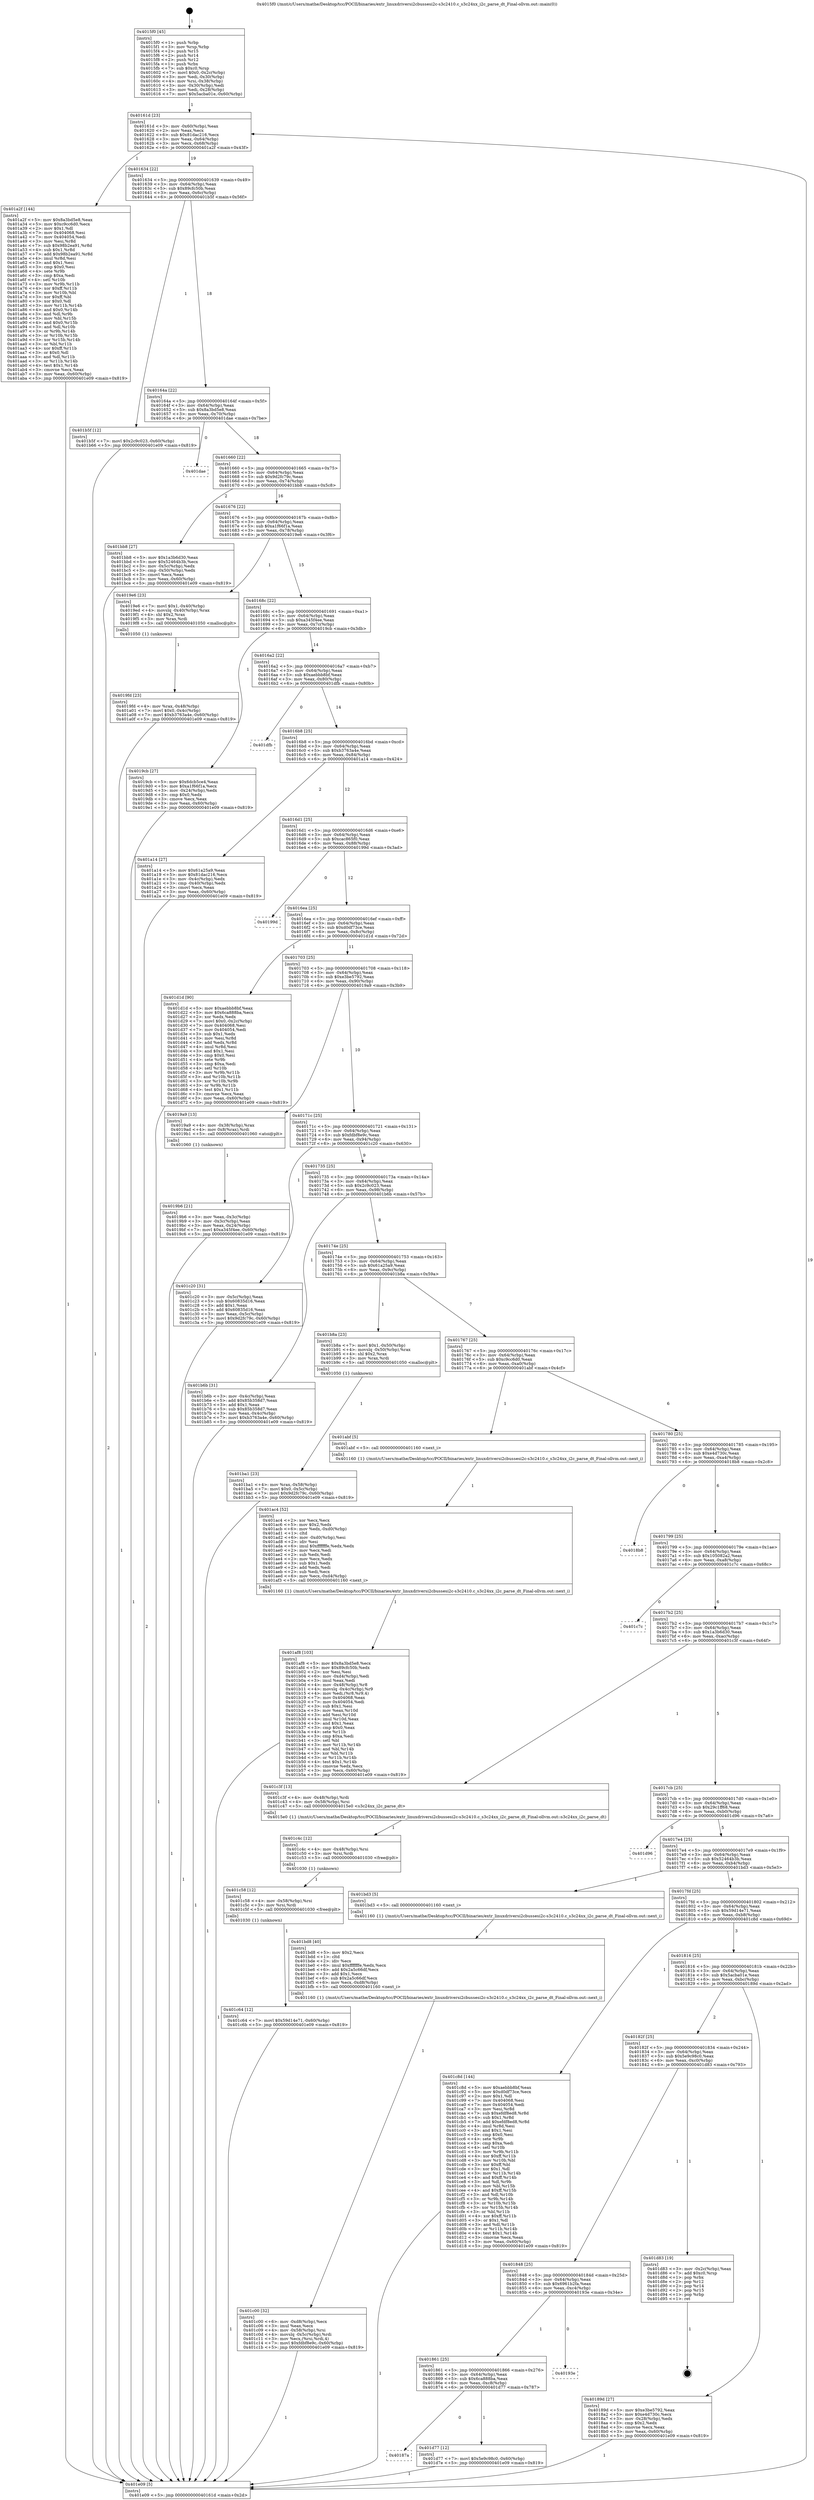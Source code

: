 digraph "0x4015f0" {
  label = "0x4015f0 (/mnt/c/Users/mathe/Desktop/tcc/POCII/binaries/extr_linuxdriversi2cbussesi2c-s3c2410.c_s3c24xx_i2c_parse_dt_Final-ollvm.out::main(0))"
  labelloc = "t"
  node[shape=record]

  Entry [label="",width=0.3,height=0.3,shape=circle,fillcolor=black,style=filled]
  "0x40161d" [label="{
     0x40161d [23]\l
     | [instrs]\l
     &nbsp;&nbsp;0x40161d \<+3\>: mov -0x60(%rbp),%eax\l
     &nbsp;&nbsp;0x401620 \<+2\>: mov %eax,%ecx\l
     &nbsp;&nbsp;0x401622 \<+6\>: sub $0x81dac216,%ecx\l
     &nbsp;&nbsp;0x401628 \<+3\>: mov %eax,-0x64(%rbp)\l
     &nbsp;&nbsp;0x40162b \<+3\>: mov %ecx,-0x68(%rbp)\l
     &nbsp;&nbsp;0x40162e \<+6\>: je 0000000000401a2f \<main+0x43f\>\l
  }"]
  "0x401a2f" [label="{
     0x401a2f [144]\l
     | [instrs]\l
     &nbsp;&nbsp;0x401a2f \<+5\>: mov $0x8a3bd5e8,%eax\l
     &nbsp;&nbsp;0x401a34 \<+5\>: mov $0xc9cc6d0,%ecx\l
     &nbsp;&nbsp;0x401a39 \<+2\>: mov $0x1,%dl\l
     &nbsp;&nbsp;0x401a3b \<+7\>: mov 0x404068,%esi\l
     &nbsp;&nbsp;0x401a42 \<+7\>: mov 0x404054,%edi\l
     &nbsp;&nbsp;0x401a49 \<+3\>: mov %esi,%r8d\l
     &nbsp;&nbsp;0x401a4c \<+7\>: sub $0x98b2ea91,%r8d\l
     &nbsp;&nbsp;0x401a53 \<+4\>: sub $0x1,%r8d\l
     &nbsp;&nbsp;0x401a57 \<+7\>: add $0x98b2ea91,%r8d\l
     &nbsp;&nbsp;0x401a5e \<+4\>: imul %r8d,%esi\l
     &nbsp;&nbsp;0x401a62 \<+3\>: and $0x1,%esi\l
     &nbsp;&nbsp;0x401a65 \<+3\>: cmp $0x0,%esi\l
     &nbsp;&nbsp;0x401a68 \<+4\>: sete %r9b\l
     &nbsp;&nbsp;0x401a6c \<+3\>: cmp $0xa,%edi\l
     &nbsp;&nbsp;0x401a6f \<+4\>: setl %r10b\l
     &nbsp;&nbsp;0x401a73 \<+3\>: mov %r9b,%r11b\l
     &nbsp;&nbsp;0x401a76 \<+4\>: xor $0xff,%r11b\l
     &nbsp;&nbsp;0x401a7a \<+3\>: mov %r10b,%bl\l
     &nbsp;&nbsp;0x401a7d \<+3\>: xor $0xff,%bl\l
     &nbsp;&nbsp;0x401a80 \<+3\>: xor $0x0,%dl\l
     &nbsp;&nbsp;0x401a83 \<+3\>: mov %r11b,%r14b\l
     &nbsp;&nbsp;0x401a86 \<+4\>: and $0x0,%r14b\l
     &nbsp;&nbsp;0x401a8a \<+3\>: and %dl,%r9b\l
     &nbsp;&nbsp;0x401a8d \<+3\>: mov %bl,%r15b\l
     &nbsp;&nbsp;0x401a90 \<+4\>: and $0x0,%r15b\l
     &nbsp;&nbsp;0x401a94 \<+3\>: and %dl,%r10b\l
     &nbsp;&nbsp;0x401a97 \<+3\>: or %r9b,%r14b\l
     &nbsp;&nbsp;0x401a9a \<+3\>: or %r10b,%r15b\l
     &nbsp;&nbsp;0x401a9d \<+3\>: xor %r15b,%r14b\l
     &nbsp;&nbsp;0x401aa0 \<+3\>: or %bl,%r11b\l
     &nbsp;&nbsp;0x401aa3 \<+4\>: xor $0xff,%r11b\l
     &nbsp;&nbsp;0x401aa7 \<+3\>: or $0x0,%dl\l
     &nbsp;&nbsp;0x401aaa \<+3\>: and %dl,%r11b\l
     &nbsp;&nbsp;0x401aad \<+3\>: or %r11b,%r14b\l
     &nbsp;&nbsp;0x401ab0 \<+4\>: test $0x1,%r14b\l
     &nbsp;&nbsp;0x401ab4 \<+3\>: cmovne %ecx,%eax\l
     &nbsp;&nbsp;0x401ab7 \<+3\>: mov %eax,-0x60(%rbp)\l
     &nbsp;&nbsp;0x401aba \<+5\>: jmp 0000000000401e09 \<main+0x819\>\l
  }"]
  "0x401634" [label="{
     0x401634 [22]\l
     | [instrs]\l
     &nbsp;&nbsp;0x401634 \<+5\>: jmp 0000000000401639 \<main+0x49\>\l
     &nbsp;&nbsp;0x401639 \<+3\>: mov -0x64(%rbp),%eax\l
     &nbsp;&nbsp;0x40163c \<+5\>: sub $0x89cfc50b,%eax\l
     &nbsp;&nbsp;0x401641 \<+3\>: mov %eax,-0x6c(%rbp)\l
     &nbsp;&nbsp;0x401644 \<+6\>: je 0000000000401b5f \<main+0x56f\>\l
  }"]
  Exit [label="",width=0.3,height=0.3,shape=circle,fillcolor=black,style=filled,peripheries=2]
  "0x401b5f" [label="{
     0x401b5f [12]\l
     | [instrs]\l
     &nbsp;&nbsp;0x401b5f \<+7\>: movl $0x2c9c023,-0x60(%rbp)\l
     &nbsp;&nbsp;0x401b66 \<+5\>: jmp 0000000000401e09 \<main+0x819\>\l
  }"]
  "0x40164a" [label="{
     0x40164a [22]\l
     | [instrs]\l
     &nbsp;&nbsp;0x40164a \<+5\>: jmp 000000000040164f \<main+0x5f\>\l
     &nbsp;&nbsp;0x40164f \<+3\>: mov -0x64(%rbp),%eax\l
     &nbsp;&nbsp;0x401652 \<+5\>: sub $0x8a3bd5e8,%eax\l
     &nbsp;&nbsp;0x401657 \<+3\>: mov %eax,-0x70(%rbp)\l
     &nbsp;&nbsp;0x40165a \<+6\>: je 0000000000401dae \<main+0x7be\>\l
  }"]
  "0x40187a" [label="{
     0x40187a\l
  }", style=dashed]
  "0x401dae" [label="{
     0x401dae\l
  }", style=dashed]
  "0x401660" [label="{
     0x401660 [22]\l
     | [instrs]\l
     &nbsp;&nbsp;0x401660 \<+5\>: jmp 0000000000401665 \<main+0x75\>\l
     &nbsp;&nbsp;0x401665 \<+3\>: mov -0x64(%rbp),%eax\l
     &nbsp;&nbsp;0x401668 \<+5\>: sub $0x9d2fc79c,%eax\l
     &nbsp;&nbsp;0x40166d \<+3\>: mov %eax,-0x74(%rbp)\l
     &nbsp;&nbsp;0x401670 \<+6\>: je 0000000000401bb8 \<main+0x5c8\>\l
  }"]
  "0x401d77" [label="{
     0x401d77 [12]\l
     | [instrs]\l
     &nbsp;&nbsp;0x401d77 \<+7\>: movl $0x5e9c98c0,-0x60(%rbp)\l
     &nbsp;&nbsp;0x401d7e \<+5\>: jmp 0000000000401e09 \<main+0x819\>\l
  }"]
  "0x401bb8" [label="{
     0x401bb8 [27]\l
     | [instrs]\l
     &nbsp;&nbsp;0x401bb8 \<+5\>: mov $0x1a3b6d30,%eax\l
     &nbsp;&nbsp;0x401bbd \<+5\>: mov $0x52464b3b,%ecx\l
     &nbsp;&nbsp;0x401bc2 \<+3\>: mov -0x5c(%rbp),%edx\l
     &nbsp;&nbsp;0x401bc5 \<+3\>: cmp -0x50(%rbp),%edx\l
     &nbsp;&nbsp;0x401bc8 \<+3\>: cmovl %ecx,%eax\l
     &nbsp;&nbsp;0x401bcb \<+3\>: mov %eax,-0x60(%rbp)\l
     &nbsp;&nbsp;0x401bce \<+5\>: jmp 0000000000401e09 \<main+0x819\>\l
  }"]
  "0x401676" [label="{
     0x401676 [22]\l
     | [instrs]\l
     &nbsp;&nbsp;0x401676 \<+5\>: jmp 000000000040167b \<main+0x8b\>\l
     &nbsp;&nbsp;0x40167b \<+3\>: mov -0x64(%rbp),%eax\l
     &nbsp;&nbsp;0x40167e \<+5\>: sub $0xa1f66f1a,%eax\l
     &nbsp;&nbsp;0x401683 \<+3\>: mov %eax,-0x78(%rbp)\l
     &nbsp;&nbsp;0x401686 \<+6\>: je 00000000004019e6 \<main+0x3f6\>\l
  }"]
  "0x401861" [label="{
     0x401861 [25]\l
     | [instrs]\l
     &nbsp;&nbsp;0x401861 \<+5\>: jmp 0000000000401866 \<main+0x276\>\l
     &nbsp;&nbsp;0x401866 \<+3\>: mov -0x64(%rbp),%eax\l
     &nbsp;&nbsp;0x401869 \<+5\>: sub $0x6ca888ba,%eax\l
     &nbsp;&nbsp;0x40186e \<+6\>: mov %eax,-0xc8(%rbp)\l
     &nbsp;&nbsp;0x401874 \<+6\>: je 0000000000401d77 \<main+0x787\>\l
  }"]
  "0x4019e6" [label="{
     0x4019e6 [23]\l
     | [instrs]\l
     &nbsp;&nbsp;0x4019e6 \<+7\>: movl $0x1,-0x40(%rbp)\l
     &nbsp;&nbsp;0x4019ed \<+4\>: movslq -0x40(%rbp),%rax\l
     &nbsp;&nbsp;0x4019f1 \<+4\>: shl $0x2,%rax\l
     &nbsp;&nbsp;0x4019f5 \<+3\>: mov %rax,%rdi\l
     &nbsp;&nbsp;0x4019f8 \<+5\>: call 0000000000401050 \<malloc@plt\>\l
     | [calls]\l
     &nbsp;&nbsp;0x401050 \{1\} (unknown)\l
  }"]
  "0x40168c" [label="{
     0x40168c [22]\l
     | [instrs]\l
     &nbsp;&nbsp;0x40168c \<+5\>: jmp 0000000000401691 \<main+0xa1\>\l
     &nbsp;&nbsp;0x401691 \<+3\>: mov -0x64(%rbp),%eax\l
     &nbsp;&nbsp;0x401694 \<+5\>: sub $0xa345f4ee,%eax\l
     &nbsp;&nbsp;0x401699 \<+3\>: mov %eax,-0x7c(%rbp)\l
     &nbsp;&nbsp;0x40169c \<+6\>: je 00000000004019cb \<main+0x3db\>\l
  }"]
  "0x40193e" [label="{
     0x40193e\l
  }", style=dashed]
  "0x4019cb" [label="{
     0x4019cb [27]\l
     | [instrs]\l
     &nbsp;&nbsp;0x4019cb \<+5\>: mov $0x6dcb5ce4,%eax\l
     &nbsp;&nbsp;0x4019d0 \<+5\>: mov $0xa1f66f1a,%ecx\l
     &nbsp;&nbsp;0x4019d5 \<+3\>: mov -0x24(%rbp),%edx\l
     &nbsp;&nbsp;0x4019d8 \<+3\>: cmp $0x0,%edx\l
     &nbsp;&nbsp;0x4019db \<+3\>: cmove %ecx,%eax\l
     &nbsp;&nbsp;0x4019de \<+3\>: mov %eax,-0x60(%rbp)\l
     &nbsp;&nbsp;0x4019e1 \<+5\>: jmp 0000000000401e09 \<main+0x819\>\l
  }"]
  "0x4016a2" [label="{
     0x4016a2 [22]\l
     | [instrs]\l
     &nbsp;&nbsp;0x4016a2 \<+5\>: jmp 00000000004016a7 \<main+0xb7\>\l
     &nbsp;&nbsp;0x4016a7 \<+3\>: mov -0x64(%rbp),%eax\l
     &nbsp;&nbsp;0x4016aa \<+5\>: sub $0xaebbb8bf,%eax\l
     &nbsp;&nbsp;0x4016af \<+3\>: mov %eax,-0x80(%rbp)\l
     &nbsp;&nbsp;0x4016b2 \<+6\>: je 0000000000401dfb \<main+0x80b\>\l
  }"]
  "0x401848" [label="{
     0x401848 [25]\l
     | [instrs]\l
     &nbsp;&nbsp;0x401848 \<+5\>: jmp 000000000040184d \<main+0x25d\>\l
     &nbsp;&nbsp;0x40184d \<+3\>: mov -0x64(%rbp),%eax\l
     &nbsp;&nbsp;0x401850 \<+5\>: sub $0x6961b2fa,%eax\l
     &nbsp;&nbsp;0x401855 \<+6\>: mov %eax,-0xc4(%rbp)\l
     &nbsp;&nbsp;0x40185b \<+6\>: je 000000000040193e \<main+0x34e\>\l
  }"]
  "0x401dfb" [label="{
     0x401dfb\l
  }", style=dashed]
  "0x4016b8" [label="{
     0x4016b8 [25]\l
     | [instrs]\l
     &nbsp;&nbsp;0x4016b8 \<+5\>: jmp 00000000004016bd \<main+0xcd\>\l
     &nbsp;&nbsp;0x4016bd \<+3\>: mov -0x64(%rbp),%eax\l
     &nbsp;&nbsp;0x4016c0 \<+5\>: sub $0xb3763a4e,%eax\l
     &nbsp;&nbsp;0x4016c5 \<+6\>: mov %eax,-0x84(%rbp)\l
     &nbsp;&nbsp;0x4016cb \<+6\>: je 0000000000401a14 \<main+0x424\>\l
  }"]
  "0x401d83" [label="{
     0x401d83 [19]\l
     | [instrs]\l
     &nbsp;&nbsp;0x401d83 \<+3\>: mov -0x2c(%rbp),%eax\l
     &nbsp;&nbsp;0x401d86 \<+7\>: add $0xc0,%rsp\l
     &nbsp;&nbsp;0x401d8d \<+1\>: pop %rbx\l
     &nbsp;&nbsp;0x401d8e \<+2\>: pop %r12\l
     &nbsp;&nbsp;0x401d90 \<+2\>: pop %r14\l
     &nbsp;&nbsp;0x401d92 \<+2\>: pop %r15\l
     &nbsp;&nbsp;0x401d94 \<+1\>: pop %rbp\l
     &nbsp;&nbsp;0x401d95 \<+1\>: ret\l
  }"]
  "0x401a14" [label="{
     0x401a14 [27]\l
     | [instrs]\l
     &nbsp;&nbsp;0x401a14 \<+5\>: mov $0x61a25a9,%eax\l
     &nbsp;&nbsp;0x401a19 \<+5\>: mov $0x81dac216,%ecx\l
     &nbsp;&nbsp;0x401a1e \<+3\>: mov -0x4c(%rbp),%edx\l
     &nbsp;&nbsp;0x401a21 \<+3\>: cmp -0x40(%rbp),%edx\l
     &nbsp;&nbsp;0x401a24 \<+3\>: cmovl %ecx,%eax\l
     &nbsp;&nbsp;0x401a27 \<+3\>: mov %eax,-0x60(%rbp)\l
     &nbsp;&nbsp;0x401a2a \<+5\>: jmp 0000000000401e09 \<main+0x819\>\l
  }"]
  "0x4016d1" [label="{
     0x4016d1 [25]\l
     | [instrs]\l
     &nbsp;&nbsp;0x4016d1 \<+5\>: jmp 00000000004016d6 \<main+0xe6\>\l
     &nbsp;&nbsp;0x4016d6 \<+3\>: mov -0x64(%rbp),%eax\l
     &nbsp;&nbsp;0x4016d9 \<+5\>: sub $0xcac865f0,%eax\l
     &nbsp;&nbsp;0x4016de \<+6\>: mov %eax,-0x88(%rbp)\l
     &nbsp;&nbsp;0x4016e4 \<+6\>: je 000000000040199d \<main+0x3ad\>\l
  }"]
  "0x401c64" [label="{
     0x401c64 [12]\l
     | [instrs]\l
     &nbsp;&nbsp;0x401c64 \<+7\>: movl $0x59d14e71,-0x60(%rbp)\l
     &nbsp;&nbsp;0x401c6b \<+5\>: jmp 0000000000401e09 \<main+0x819\>\l
  }"]
  "0x40199d" [label="{
     0x40199d\l
  }", style=dashed]
  "0x4016ea" [label="{
     0x4016ea [25]\l
     | [instrs]\l
     &nbsp;&nbsp;0x4016ea \<+5\>: jmp 00000000004016ef \<main+0xff\>\l
     &nbsp;&nbsp;0x4016ef \<+3\>: mov -0x64(%rbp),%eax\l
     &nbsp;&nbsp;0x4016f2 \<+5\>: sub $0xd0df73ce,%eax\l
     &nbsp;&nbsp;0x4016f7 \<+6\>: mov %eax,-0x8c(%rbp)\l
     &nbsp;&nbsp;0x4016fd \<+6\>: je 0000000000401d1d \<main+0x72d\>\l
  }"]
  "0x401c58" [label="{
     0x401c58 [12]\l
     | [instrs]\l
     &nbsp;&nbsp;0x401c58 \<+4\>: mov -0x58(%rbp),%rsi\l
     &nbsp;&nbsp;0x401c5c \<+3\>: mov %rsi,%rdi\l
     &nbsp;&nbsp;0x401c5f \<+5\>: call 0000000000401030 \<free@plt\>\l
     | [calls]\l
     &nbsp;&nbsp;0x401030 \{1\} (unknown)\l
  }"]
  "0x401d1d" [label="{
     0x401d1d [90]\l
     | [instrs]\l
     &nbsp;&nbsp;0x401d1d \<+5\>: mov $0xaebbb8bf,%eax\l
     &nbsp;&nbsp;0x401d22 \<+5\>: mov $0x6ca888ba,%ecx\l
     &nbsp;&nbsp;0x401d27 \<+2\>: xor %edx,%edx\l
     &nbsp;&nbsp;0x401d29 \<+7\>: movl $0x0,-0x2c(%rbp)\l
     &nbsp;&nbsp;0x401d30 \<+7\>: mov 0x404068,%esi\l
     &nbsp;&nbsp;0x401d37 \<+7\>: mov 0x404054,%edi\l
     &nbsp;&nbsp;0x401d3e \<+3\>: sub $0x1,%edx\l
     &nbsp;&nbsp;0x401d41 \<+3\>: mov %esi,%r8d\l
     &nbsp;&nbsp;0x401d44 \<+3\>: add %edx,%r8d\l
     &nbsp;&nbsp;0x401d47 \<+4\>: imul %r8d,%esi\l
     &nbsp;&nbsp;0x401d4b \<+3\>: and $0x1,%esi\l
     &nbsp;&nbsp;0x401d4e \<+3\>: cmp $0x0,%esi\l
     &nbsp;&nbsp;0x401d51 \<+4\>: sete %r9b\l
     &nbsp;&nbsp;0x401d55 \<+3\>: cmp $0xa,%edi\l
     &nbsp;&nbsp;0x401d58 \<+4\>: setl %r10b\l
     &nbsp;&nbsp;0x401d5c \<+3\>: mov %r9b,%r11b\l
     &nbsp;&nbsp;0x401d5f \<+3\>: and %r10b,%r11b\l
     &nbsp;&nbsp;0x401d62 \<+3\>: xor %r10b,%r9b\l
     &nbsp;&nbsp;0x401d65 \<+3\>: or %r9b,%r11b\l
     &nbsp;&nbsp;0x401d68 \<+4\>: test $0x1,%r11b\l
     &nbsp;&nbsp;0x401d6c \<+3\>: cmovne %ecx,%eax\l
     &nbsp;&nbsp;0x401d6f \<+3\>: mov %eax,-0x60(%rbp)\l
     &nbsp;&nbsp;0x401d72 \<+5\>: jmp 0000000000401e09 \<main+0x819\>\l
  }"]
  "0x401703" [label="{
     0x401703 [25]\l
     | [instrs]\l
     &nbsp;&nbsp;0x401703 \<+5\>: jmp 0000000000401708 \<main+0x118\>\l
     &nbsp;&nbsp;0x401708 \<+3\>: mov -0x64(%rbp),%eax\l
     &nbsp;&nbsp;0x40170b \<+5\>: sub $0xe3be5792,%eax\l
     &nbsp;&nbsp;0x401710 \<+6\>: mov %eax,-0x90(%rbp)\l
     &nbsp;&nbsp;0x401716 \<+6\>: je 00000000004019a9 \<main+0x3b9\>\l
  }"]
  "0x401c4c" [label="{
     0x401c4c [12]\l
     | [instrs]\l
     &nbsp;&nbsp;0x401c4c \<+4\>: mov -0x48(%rbp),%rsi\l
     &nbsp;&nbsp;0x401c50 \<+3\>: mov %rsi,%rdi\l
     &nbsp;&nbsp;0x401c53 \<+5\>: call 0000000000401030 \<free@plt\>\l
     | [calls]\l
     &nbsp;&nbsp;0x401030 \{1\} (unknown)\l
  }"]
  "0x4019a9" [label="{
     0x4019a9 [13]\l
     | [instrs]\l
     &nbsp;&nbsp;0x4019a9 \<+4\>: mov -0x38(%rbp),%rax\l
     &nbsp;&nbsp;0x4019ad \<+4\>: mov 0x8(%rax),%rdi\l
     &nbsp;&nbsp;0x4019b1 \<+5\>: call 0000000000401060 \<atoi@plt\>\l
     | [calls]\l
     &nbsp;&nbsp;0x401060 \{1\} (unknown)\l
  }"]
  "0x40171c" [label="{
     0x40171c [25]\l
     | [instrs]\l
     &nbsp;&nbsp;0x40171c \<+5\>: jmp 0000000000401721 \<main+0x131\>\l
     &nbsp;&nbsp;0x401721 \<+3\>: mov -0x64(%rbp),%eax\l
     &nbsp;&nbsp;0x401724 \<+5\>: sub $0xfdbf8e9c,%eax\l
     &nbsp;&nbsp;0x401729 \<+6\>: mov %eax,-0x94(%rbp)\l
     &nbsp;&nbsp;0x40172f \<+6\>: je 0000000000401c20 \<main+0x630\>\l
  }"]
  "0x401c00" [label="{
     0x401c00 [32]\l
     | [instrs]\l
     &nbsp;&nbsp;0x401c00 \<+6\>: mov -0xd8(%rbp),%ecx\l
     &nbsp;&nbsp;0x401c06 \<+3\>: imul %eax,%ecx\l
     &nbsp;&nbsp;0x401c09 \<+4\>: mov -0x58(%rbp),%rsi\l
     &nbsp;&nbsp;0x401c0d \<+4\>: movslq -0x5c(%rbp),%rdi\l
     &nbsp;&nbsp;0x401c11 \<+3\>: mov %ecx,(%rsi,%rdi,4)\l
     &nbsp;&nbsp;0x401c14 \<+7\>: movl $0xfdbf8e9c,-0x60(%rbp)\l
     &nbsp;&nbsp;0x401c1b \<+5\>: jmp 0000000000401e09 \<main+0x819\>\l
  }"]
  "0x401c20" [label="{
     0x401c20 [31]\l
     | [instrs]\l
     &nbsp;&nbsp;0x401c20 \<+3\>: mov -0x5c(%rbp),%eax\l
     &nbsp;&nbsp;0x401c23 \<+5\>: sub $0x60835d16,%eax\l
     &nbsp;&nbsp;0x401c28 \<+3\>: add $0x1,%eax\l
     &nbsp;&nbsp;0x401c2b \<+5\>: add $0x60835d16,%eax\l
     &nbsp;&nbsp;0x401c30 \<+3\>: mov %eax,-0x5c(%rbp)\l
     &nbsp;&nbsp;0x401c33 \<+7\>: movl $0x9d2fc79c,-0x60(%rbp)\l
     &nbsp;&nbsp;0x401c3a \<+5\>: jmp 0000000000401e09 \<main+0x819\>\l
  }"]
  "0x401735" [label="{
     0x401735 [25]\l
     | [instrs]\l
     &nbsp;&nbsp;0x401735 \<+5\>: jmp 000000000040173a \<main+0x14a\>\l
     &nbsp;&nbsp;0x40173a \<+3\>: mov -0x64(%rbp),%eax\l
     &nbsp;&nbsp;0x40173d \<+5\>: sub $0x2c9c023,%eax\l
     &nbsp;&nbsp;0x401742 \<+6\>: mov %eax,-0x98(%rbp)\l
     &nbsp;&nbsp;0x401748 \<+6\>: je 0000000000401b6b \<main+0x57b\>\l
  }"]
  "0x401bd8" [label="{
     0x401bd8 [40]\l
     | [instrs]\l
     &nbsp;&nbsp;0x401bd8 \<+5\>: mov $0x2,%ecx\l
     &nbsp;&nbsp;0x401bdd \<+1\>: cltd\l
     &nbsp;&nbsp;0x401bde \<+2\>: idiv %ecx\l
     &nbsp;&nbsp;0x401be0 \<+6\>: imul $0xfffffffe,%edx,%ecx\l
     &nbsp;&nbsp;0x401be6 \<+6\>: add $0x2a5c66df,%ecx\l
     &nbsp;&nbsp;0x401bec \<+3\>: add $0x1,%ecx\l
     &nbsp;&nbsp;0x401bef \<+6\>: sub $0x2a5c66df,%ecx\l
     &nbsp;&nbsp;0x401bf5 \<+6\>: mov %ecx,-0xd8(%rbp)\l
     &nbsp;&nbsp;0x401bfb \<+5\>: call 0000000000401160 \<next_i\>\l
     | [calls]\l
     &nbsp;&nbsp;0x401160 \{1\} (/mnt/c/Users/mathe/Desktop/tcc/POCII/binaries/extr_linuxdriversi2cbussesi2c-s3c2410.c_s3c24xx_i2c_parse_dt_Final-ollvm.out::next_i)\l
  }"]
  "0x401b6b" [label="{
     0x401b6b [31]\l
     | [instrs]\l
     &nbsp;&nbsp;0x401b6b \<+3\>: mov -0x4c(%rbp),%eax\l
     &nbsp;&nbsp;0x401b6e \<+5\>: add $0x85b358d7,%eax\l
     &nbsp;&nbsp;0x401b73 \<+3\>: add $0x1,%eax\l
     &nbsp;&nbsp;0x401b76 \<+5\>: sub $0x85b358d7,%eax\l
     &nbsp;&nbsp;0x401b7b \<+3\>: mov %eax,-0x4c(%rbp)\l
     &nbsp;&nbsp;0x401b7e \<+7\>: movl $0xb3763a4e,-0x60(%rbp)\l
     &nbsp;&nbsp;0x401b85 \<+5\>: jmp 0000000000401e09 \<main+0x819\>\l
  }"]
  "0x40174e" [label="{
     0x40174e [25]\l
     | [instrs]\l
     &nbsp;&nbsp;0x40174e \<+5\>: jmp 0000000000401753 \<main+0x163\>\l
     &nbsp;&nbsp;0x401753 \<+3\>: mov -0x64(%rbp),%eax\l
     &nbsp;&nbsp;0x401756 \<+5\>: sub $0x61a25a9,%eax\l
     &nbsp;&nbsp;0x40175b \<+6\>: mov %eax,-0x9c(%rbp)\l
     &nbsp;&nbsp;0x401761 \<+6\>: je 0000000000401b8a \<main+0x59a\>\l
  }"]
  "0x401ba1" [label="{
     0x401ba1 [23]\l
     | [instrs]\l
     &nbsp;&nbsp;0x401ba1 \<+4\>: mov %rax,-0x58(%rbp)\l
     &nbsp;&nbsp;0x401ba5 \<+7\>: movl $0x0,-0x5c(%rbp)\l
     &nbsp;&nbsp;0x401bac \<+7\>: movl $0x9d2fc79c,-0x60(%rbp)\l
     &nbsp;&nbsp;0x401bb3 \<+5\>: jmp 0000000000401e09 \<main+0x819\>\l
  }"]
  "0x401b8a" [label="{
     0x401b8a [23]\l
     | [instrs]\l
     &nbsp;&nbsp;0x401b8a \<+7\>: movl $0x1,-0x50(%rbp)\l
     &nbsp;&nbsp;0x401b91 \<+4\>: movslq -0x50(%rbp),%rax\l
     &nbsp;&nbsp;0x401b95 \<+4\>: shl $0x2,%rax\l
     &nbsp;&nbsp;0x401b99 \<+3\>: mov %rax,%rdi\l
     &nbsp;&nbsp;0x401b9c \<+5\>: call 0000000000401050 \<malloc@plt\>\l
     | [calls]\l
     &nbsp;&nbsp;0x401050 \{1\} (unknown)\l
  }"]
  "0x401767" [label="{
     0x401767 [25]\l
     | [instrs]\l
     &nbsp;&nbsp;0x401767 \<+5\>: jmp 000000000040176c \<main+0x17c\>\l
     &nbsp;&nbsp;0x40176c \<+3\>: mov -0x64(%rbp),%eax\l
     &nbsp;&nbsp;0x40176f \<+5\>: sub $0xc9cc6d0,%eax\l
     &nbsp;&nbsp;0x401774 \<+6\>: mov %eax,-0xa0(%rbp)\l
     &nbsp;&nbsp;0x40177a \<+6\>: je 0000000000401abf \<main+0x4cf\>\l
  }"]
  "0x401af8" [label="{
     0x401af8 [103]\l
     | [instrs]\l
     &nbsp;&nbsp;0x401af8 \<+5\>: mov $0x8a3bd5e8,%ecx\l
     &nbsp;&nbsp;0x401afd \<+5\>: mov $0x89cfc50b,%edx\l
     &nbsp;&nbsp;0x401b02 \<+2\>: xor %esi,%esi\l
     &nbsp;&nbsp;0x401b04 \<+6\>: mov -0xd4(%rbp),%edi\l
     &nbsp;&nbsp;0x401b0a \<+3\>: imul %eax,%edi\l
     &nbsp;&nbsp;0x401b0d \<+4\>: mov -0x48(%rbp),%r8\l
     &nbsp;&nbsp;0x401b11 \<+4\>: movslq -0x4c(%rbp),%r9\l
     &nbsp;&nbsp;0x401b15 \<+4\>: mov %edi,(%r8,%r9,4)\l
     &nbsp;&nbsp;0x401b19 \<+7\>: mov 0x404068,%eax\l
     &nbsp;&nbsp;0x401b20 \<+7\>: mov 0x404054,%edi\l
     &nbsp;&nbsp;0x401b27 \<+3\>: sub $0x1,%esi\l
     &nbsp;&nbsp;0x401b2a \<+3\>: mov %eax,%r10d\l
     &nbsp;&nbsp;0x401b2d \<+3\>: add %esi,%r10d\l
     &nbsp;&nbsp;0x401b30 \<+4\>: imul %r10d,%eax\l
     &nbsp;&nbsp;0x401b34 \<+3\>: and $0x1,%eax\l
     &nbsp;&nbsp;0x401b37 \<+3\>: cmp $0x0,%eax\l
     &nbsp;&nbsp;0x401b3a \<+4\>: sete %r11b\l
     &nbsp;&nbsp;0x401b3e \<+3\>: cmp $0xa,%edi\l
     &nbsp;&nbsp;0x401b41 \<+3\>: setl %bl\l
     &nbsp;&nbsp;0x401b44 \<+3\>: mov %r11b,%r14b\l
     &nbsp;&nbsp;0x401b47 \<+3\>: and %bl,%r14b\l
     &nbsp;&nbsp;0x401b4a \<+3\>: xor %bl,%r11b\l
     &nbsp;&nbsp;0x401b4d \<+3\>: or %r11b,%r14b\l
     &nbsp;&nbsp;0x401b50 \<+4\>: test $0x1,%r14b\l
     &nbsp;&nbsp;0x401b54 \<+3\>: cmovne %edx,%ecx\l
     &nbsp;&nbsp;0x401b57 \<+3\>: mov %ecx,-0x60(%rbp)\l
     &nbsp;&nbsp;0x401b5a \<+5\>: jmp 0000000000401e09 \<main+0x819\>\l
  }"]
  "0x401abf" [label="{
     0x401abf [5]\l
     | [instrs]\l
     &nbsp;&nbsp;0x401abf \<+5\>: call 0000000000401160 \<next_i\>\l
     | [calls]\l
     &nbsp;&nbsp;0x401160 \{1\} (/mnt/c/Users/mathe/Desktop/tcc/POCII/binaries/extr_linuxdriversi2cbussesi2c-s3c2410.c_s3c24xx_i2c_parse_dt_Final-ollvm.out::next_i)\l
  }"]
  "0x401780" [label="{
     0x401780 [25]\l
     | [instrs]\l
     &nbsp;&nbsp;0x401780 \<+5\>: jmp 0000000000401785 \<main+0x195\>\l
     &nbsp;&nbsp;0x401785 \<+3\>: mov -0x64(%rbp),%eax\l
     &nbsp;&nbsp;0x401788 \<+5\>: sub $0xe4d730c,%eax\l
     &nbsp;&nbsp;0x40178d \<+6\>: mov %eax,-0xa4(%rbp)\l
     &nbsp;&nbsp;0x401793 \<+6\>: je 00000000004018b8 \<main+0x2c8\>\l
  }"]
  "0x401ac4" [label="{
     0x401ac4 [52]\l
     | [instrs]\l
     &nbsp;&nbsp;0x401ac4 \<+2\>: xor %ecx,%ecx\l
     &nbsp;&nbsp;0x401ac6 \<+5\>: mov $0x2,%edx\l
     &nbsp;&nbsp;0x401acb \<+6\>: mov %edx,-0xd0(%rbp)\l
     &nbsp;&nbsp;0x401ad1 \<+1\>: cltd\l
     &nbsp;&nbsp;0x401ad2 \<+6\>: mov -0xd0(%rbp),%esi\l
     &nbsp;&nbsp;0x401ad8 \<+2\>: idiv %esi\l
     &nbsp;&nbsp;0x401ada \<+6\>: imul $0xfffffffe,%edx,%edx\l
     &nbsp;&nbsp;0x401ae0 \<+2\>: mov %ecx,%edi\l
     &nbsp;&nbsp;0x401ae2 \<+2\>: sub %edx,%edi\l
     &nbsp;&nbsp;0x401ae4 \<+2\>: mov %ecx,%edx\l
     &nbsp;&nbsp;0x401ae6 \<+3\>: sub $0x1,%edx\l
     &nbsp;&nbsp;0x401ae9 \<+2\>: add %edx,%edi\l
     &nbsp;&nbsp;0x401aeb \<+2\>: sub %edi,%ecx\l
     &nbsp;&nbsp;0x401aed \<+6\>: mov %ecx,-0xd4(%rbp)\l
     &nbsp;&nbsp;0x401af3 \<+5\>: call 0000000000401160 \<next_i\>\l
     | [calls]\l
     &nbsp;&nbsp;0x401160 \{1\} (/mnt/c/Users/mathe/Desktop/tcc/POCII/binaries/extr_linuxdriversi2cbussesi2c-s3c2410.c_s3c24xx_i2c_parse_dt_Final-ollvm.out::next_i)\l
  }"]
  "0x4018b8" [label="{
     0x4018b8\l
  }", style=dashed]
  "0x401799" [label="{
     0x401799 [25]\l
     | [instrs]\l
     &nbsp;&nbsp;0x401799 \<+5\>: jmp 000000000040179e \<main+0x1ae\>\l
     &nbsp;&nbsp;0x40179e \<+3\>: mov -0x64(%rbp),%eax\l
     &nbsp;&nbsp;0x4017a1 \<+5\>: sub $0x105082a2,%eax\l
     &nbsp;&nbsp;0x4017a6 \<+6\>: mov %eax,-0xa8(%rbp)\l
     &nbsp;&nbsp;0x4017ac \<+6\>: je 0000000000401c7c \<main+0x68c\>\l
  }"]
  "0x4019fd" [label="{
     0x4019fd [23]\l
     | [instrs]\l
     &nbsp;&nbsp;0x4019fd \<+4\>: mov %rax,-0x48(%rbp)\l
     &nbsp;&nbsp;0x401a01 \<+7\>: movl $0x0,-0x4c(%rbp)\l
     &nbsp;&nbsp;0x401a08 \<+7\>: movl $0xb3763a4e,-0x60(%rbp)\l
     &nbsp;&nbsp;0x401a0f \<+5\>: jmp 0000000000401e09 \<main+0x819\>\l
  }"]
  "0x401c7c" [label="{
     0x401c7c\l
  }", style=dashed]
  "0x4017b2" [label="{
     0x4017b2 [25]\l
     | [instrs]\l
     &nbsp;&nbsp;0x4017b2 \<+5\>: jmp 00000000004017b7 \<main+0x1c7\>\l
     &nbsp;&nbsp;0x4017b7 \<+3\>: mov -0x64(%rbp),%eax\l
     &nbsp;&nbsp;0x4017ba \<+5\>: sub $0x1a3b6d30,%eax\l
     &nbsp;&nbsp;0x4017bf \<+6\>: mov %eax,-0xac(%rbp)\l
     &nbsp;&nbsp;0x4017c5 \<+6\>: je 0000000000401c3f \<main+0x64f\>\l
  }"]
  "0x4019b6" [label="{
     0x4019b6 [21]\l
     | [instrs]\l
     &nbsp;&nbsp;0x4019b6 \<+3\>: mov %eax,-0x3c(%rbp)\l
     &nbsp;&nbsp;0x4019b9 \<+3\>: mov -0x3c(%rbp),%eax\l
     &nbsp;&nbsp;0x4019bc \<+3\>: mov %eax,-0x24(%rbp)\l
     &nbsp;&nbsp;0x4019bf \<+7\>: movl $0xa345f4ee,-0x60(%rbp)\l
     &nbsp;&nbsp;0x4019c6 \<+5\>: jmp 0000000000401e09 \<main+0x819\>\l
  }"]
  "0x401c3f" [label="{
     0x401c3f [13]\l
     | [instrs]\l
     &nbsp;&nbsp;0x401c3f \<+4\>: mov -0x48(%rbp),%rdi\l
     &nbsp;&nbsp;0x401c43 \<+4\>: mov -0x58(%rbp),%rsi\l
     &nbsp;&nbsp;0x401c47 \<+5\>: call 00000000004015e0 \<s3c24xx_i2c_parse_dt\>\l
     | [calls]\l
     &nbsp;&nbsp;0x4015e0 \{1\} (/mnt/c/Users/mathe/Desktop/tcc/POCII/binaries/extr_linuxdriversi2cbussesi2c-s3c2410.c_s3c24xx_i2c_parse_dt_Final-ollvm.out::s3c24xx_i2c_parse_dt)\l
  }"]
  "0x4017cb" [label="{
     0x4017cb [25]\l
     | [instrs]\l
     &nbsp;&nbsp;0x4017cb \<+5\>: jmp 00000000004017d0 \<main+0x1e0\>\l
     &nbsp;&nbsp;0x4017d0 \<+3\>: mov -0x64(%rbp),%eax\l
     &nbsp;&nbsp;0x4017d3 \<+5\>: sub $0x29c1ff68,%eax\l
     &nbsp;&nbsp;0x4017d8 \<+6\>: mov %eax,-0xb0(%rbp)\l
     &nbsp;&nbsp;0x4017de \<+6\>: je 0000000000401d96 \<main+0x7a6\>\l
  }"]
  "0x4015f0" [label="{
     0x4015f0 [45]\l
     | [instrs]\l
     &nbsp;&nbsp;0x4015f0 \<+1\>: push %rbp\l
     &nbsp;&nbsp;0x4015f1 \<+3\>: mov %rsp,%rbp\l
     &nbsp;&nbsp;0x4015f4 \<+2\>: push %r15\l
     &nbsp;&nbsp;0x4015f6 \<+2\>: push %r14\l
     &nbsp;&nbsp;0x4015f8 \<+2\>: push %r12\l
     &nbsp;&nbsp;0x4015fa \<+1\>: push %rbx\l
     &nbsp;&nbsp;0x4015fb \<+7\>: sub $0xc0,%rsp\l
     &nbsp;&nbsp;0x401602 \<+7\>: movl $0x0,-0x2c(%rbp)\l
     &nbsp;&nbsp;0x401609 \<+3\>: mov %edi,-0x30(%rbp)\l
     &nbsp;&nbsp;0x40160c \<+4\>: mov %rsi,-0x38(%rbp)\l
     &nbsp;&nbsp;0x401610 \<+3\>: mov -0x30(%rbp),%edi\l
     &nbsp;&nbsp;0x401613 \<+3\>: mov %edi,-0x28(%rbp)\l
     &nbsp;&nbsp;0x401616 \<+7\>: movl $0x5acba01e,-0x60(%rbp)\l
  }"]
  "0x401d96" [label="{
     0x401d96\l
  }", style=dashed]
  "0x4017e4" [label="{
     0x4017e4 [25]\l
     | [instrs]\l
     &nbsp;&nbsp;0x4017e4 \<+5\>: jmp 00000000004017e9 \<main+0x1f9\>\l
     &nbsp;&nbsp;0x4017e9 \<+3\>: mov -0x64(%rbp),%eax\l
     &nbsp;&nbsp;0x4017ec \<+5\>: sub $0x52464b3b,%eax\l
     &nbsp;&nbsp;0x4017f1 \<+6\>: mov %eax,-0xb4(%rbp)\l
     &nbsp;&nbsp;0x4017f7 \<+6\>: je 0000000000401bd3 \<main+0x5e3\>\l
  }"]
  "0x401e09" [label="{
     0x401e09 [5]\l
     | [instrs]\l
     &nbsp;&nbsp;0x401e09 \<+5\>: jmp 000000000040161d \<main+0x2d\>\l
  }"]
  "0x401bd3" [label="{
     0x401bd3 [5]\l
     | [instrs]\l
     &nbsp;&nbsp;0x401bd3 \<+5\>: call 0000000000401160 \<next_i\>\l
     | [calls]\l
     &nbsp;&nbsp;0x401160 \{1\} (/mnt/c/Users/mathe/Desktop/tcc/POCII/binaries/extr_linuxdriversi2cbussesi2c-s3c2410.c_s3c24xx_i2c_parse_dt_Final-ollvm.out::next_i)\l
  }"]
  "0x4017fd" [label="{
     0x4017fd [25]\l
     | [instrs]\l
     &nbsp;&nbsp;0x4017fd \<+5\>: jmp 0000000000401802 \<main+0x212\>\l
     &nbsp;&nbsp;0x401802 \<+3\>: mov -0x64(%rbp),%eax\l
     &nbsp;&nbsp;0x401805 \<+5\>: sub $0x59d14e71,%eax\l
     &nbsp;&nbsp;0x40180a \<+6\>: mov %eax,-0xb8(%rbp)\l
     &nbsp;&nbsp;0x401810 \<+6\>: je 0000000000401c8d \<main+0x69d\>\l
  }"]
  "0x40182f" [label="{
     0x40182f [25]\l
     | [instrs]\l
     &nbsp;&nbsp;0x40182f \<+5\>: jmp 0000000000401834 \<main+0x244\>\l
     &nbsp;&nbsp;0x401834 \<+3\>: mov -0x64(%rbp),%eax\l
     &nbsp;&nbsp;0x401837 \<+5\>: sub $0x5e9c98c0,%eax\l
     &nbsp;&nbsp;0x40183c \<+6\>: mov %eax,-0xc0(%rbp)\l
     &nbsp;&nbsp;0x401842 \<+6\>: je 0000000000401d83 \<main+0x793\>\l
  }"]
  "0x401c8d" [label="{
     0x401c8d [144]\l
     | [instrs]\l
     &nbsp;&nbsp;0x401c8d \<+5\>: mov $0xaebbb8bf,%eax\l
     &nbsp;&nbsp;0x401c92 \<+5\>: mov $0xd0df73ce,%ecx\l
     &nbsp;&nbsp;0x401c97 \<+2\>: mov $0x1,%dl\l
     &nbsp;&nbsp;0x401c99 \<+7\>: mov 0x404068,%esi\l
     &nbsp;&nbsp;0x401ca0 \<+7\>: mov 0x404054,%edi\l
     &nbsp;&nbsp;0x401ca7 \<+3\>: mov %esi,%r8d\l
     &nbsp;&nbsp;0x401caa \<+7\>: sub $0xefdf8ed8,%r8d\l
     &nbsp;&nbsp;0x401cb1 \<+4\>: sub $0x1,%r8d\l
     &nbsp;&nbsp;0x401cb5 \<+7\>: add $0xefdf8ed8,%r8d\l
     &nbsp;&nbsp;0x401cbc \<+4\>: imul %r8d,%esi\l
     &nbsp;&nbsp;0x401cc0 \<+3\>: and $0x1,%esi\l
     &nbsp;&nbsp;0x401cc3 \<+3\>: cmp $0x0,%esi\l
     &nbsp;&nbsp;0x401cc6 \<+4\>: sete %r9b\l
     &nbsp;&nbsp;0x401cca \<+3\>: cmp $0xa,%edi\l
     &nbsp;&nbsp;0x401ccd \<+4\>: setl %r10b\l
     &nbsp;&nbsp;0x401cd1 \<+3\>: mov %r9b,%r11b\l
     &nbsp;&nbsp;0x401cd4 \<+4\>: xor $0xff,%r11b\l
     &nbsp;&nbsp;0x401cd8 \<+3\>: mov %r10b,%bl\l
     &nbsp;&nbsp;0x401cdb \<+3\>: xor $0xff,%bl\l
     &nbsp;&nbsp;0x401cde \<+3\>: xor $0x1,%dl\l
     &nbsp;&nbsp;0x401ce1 \<+3\>: mov %r11b,%r14b\l
     &nbsp;&nbsp;0x401ce4 \<+4\>: and $0xff,%r14b\l
     &nbsp;&nbsp;0x401ce8 \<+3\>: and %dl,%r9b\l
     &nbsp;&nbsp;0x401ceb \<+3\>: mov %bl,%r15b\l
     &nbsp;&nbsp;0x401cee \<+4\>: and $0xff,%r15b\l
     &nbsp;&nbsp;0x401cf2 \<+3\>: and %dl,%r10b\l
     &nbsp;&nbsp;0x401cf5 \<+3\>: or %r9b,%r14b\l
     &nbsp;&nbsp;0x401cf8 \<+3\>: or %r10b,%r15b\l
     &nbsp;&nbsp;0x401cfb \<+3\>: xor %r15b,%r14b\l
     &nbsp;&nbsp;0x401cfe \<+3\>: or %bl,%r11b\l
     &nbsp;&nbsp;0x401d01 \<+4\>: xor $0xff,%r11b\l
     &nbsp;&nbsp;0x401d05 \<+3\>: or $0x1,%dl\l
     &nbsp;&nbsp;0x401d08 \<+3\>: and %dl,%r11b\l
     &nbsp;&nbsp;0x401d0b \<+3\>: or %r11b,%r14b\l
     &nbsp;&nbsp;0x401d0e \<+4\>: test $0x1,%r14b\l
     &nbsp;&nbsp;0x401d12 \<+3\>: cmovne %ecx,%eax\l
     &nbsp;&nbsp;0x401d15 \<+3\>: mov %eax,-0x60(%rbp)\l
     &nbsp;&nbsp;0x401d18 \<+5\>: jmp 0000000000401e09 \<main+0x819\>\l
  }"]
  "0x401816" [label="{
     0x401816 [25]\l
     | [instrs]\l
     &nbsp;&nbsp;0x401816 \<+5\>: jmp 000000000040181b \<main+0x22b\>\l
     &nbsp;&nbsp;0x40181b \<+3\>: mov -0x64(%rbp),%eax\l
     &nbsp;&nbsp;0x40181e \<+5\>: sub $0x5acba01e,%eax\l
     &nbsp;&nbsp;0x401823 \<+6\>: mov %eax,-0xbc(%rbp)\l
     &nbsp;&nbsp;0x401829 \<+6\>: je 000000000040189d \<main+0x2ad\>\l
  }"]
  "0x40189d" [label="{
     0x40189d [27]\l
     | [instrs]\l
     &nbsp;&nbsp;0x40189d \<+5\>: mov $0xe3be5792,%eax\l
     &nbsp;&nbsp;0x4018a2 \<+5\>: mov $0xe4d730c,%ecx\l
     &nbsp;&nbsp;0x4018a7 \<+3\>: mov -0x28(%rbp),%edx\l
     &nbsp;&nbsp;0x4018aa \<+3\>: cmp $0x2,%edx\l
     &nbsp;&nbsp;0x4018ad \<+3\>: cmovne %ecx,%eax\l
     &nbsp;&nbsp;0x4018b0 \<+3\>: mov %eax,-0x60(%rbp)\l
     &nbsp;&nbsp;0x4018b3 \<+5\>: jmp 0000000000401e09 \<main+0x819\>\l
  }"]
  Entry -> "0x4015f0" [label=" 1"]
  "0x40161d" -> "0x401a2f" [label=" 1"]
  "0x40161d" -> "0x401634" [label=" 19"]
  "0x401d83" -> Exit [label=" 1"]
  "0x401634" -> "0x401b5f" [label=" 1"]
  "0x401634" -> "0x40164a" [label=" 18"]
  "0x401d77" -> "0x401e09" [label=" 1"]
  "0x40164a" -> "0x401dae" [label=" 0"]
  "0x40164a" -> "0x401660" [label=" 18"]
  "0x401861" -> "0x40187a" [label=" 0"]
  "0x401660" -> "0x401bb8" [label=" 2"]
  "0x401660" -> "0x401676" [label=" 16"]
  "0x401861" -> "0x401d77" [label=" 1"]
  "0x401676" -> "0x4019e6" [label=" 1"]
  "0x401676" -> "0x40168c" [label=" 15"]
  "0x401848" -> "0x401861" [label=" 1"]
  "0x40168c" -> "0x4019cb" [label=" 1"]
  "0x40168c" -> "0x4016a2" [label=" 14"]
  "0x401848" -> "0x40193e" [label=" 0"]
  "0x4016a2" -> "0x401dfb" [label=" 0"]
  "0x4016a2" -> "0x4016b8" [label=" 14"]
  "0x40182f" -> "0x401848" [label=" 1"]
  "0x4016b8" -> "0x401a14" [label=" 2"]
  "0x4016b8" -> "0x4016d1" [label=" 12"]
  "0x40182f" -> "0x401d83" [label=" 1"]
  "0x4016d1" -> "0x40199d" [label=" 0"]
  "0x4016d1" -> "0x4016ea" [label=" 12"]
  "0x401d1d" -> "0x401e09" [label=" 1"]
  "0x4016ea" -> "0x401d1d" [label=" 1"]
  "0x4016ea" -> "0x401703" [label=" 11"]
  "0x401c8d" -> "0x401e09" [label=" 1"]
  "0x401703" -> "0x4019a9" [label=" 1"]
  "0x401703" -> "0x40171c" [label=" 10"]
  "0x401c64" -> "0x401e09" [label=" 1"]
  "0x40171c" -> "0x401c20" [label=" 1"]
  "0x40171c" -> "0x401735" [label=" 9"]
  "0x401c58" -> "0x401c64" [label=" 1"]
  "0x401735" -> "0x401b6b" [label=" 1"]
  "0x401735" -> "0x40174e" [label=" 8"]
  "0x401c4c" -> "0x401c58" [label=" 1"]
  "0x40174e" -> "0x401b8a" [label=" 1"]
  "0x40174e" -> "0x401767" [label=" 7"]
  "0x401c3f" -> "0x401c4c" [label=" 1"]
  "0x401767" -> "0x401abf" [label=" 1"]
  "0x401767" -> "0x401780" [label=" 6"]
  "0x401c20" -> "0x401e09" [label=" 1"]
  "0x401780" -> "0x4018b8" [label=" 0"]
  "0x401780" -> "0x401799" [label=" 6"]
  "0x401c00" -> "0x401e09" [label=" 1"]
  "0x401799" -> "0x401c7c" [label=" 0"]
  "0x401799" -> "0x4017b2" [label=" 6"]
  "0x401bd8" -> "0x401c00" [label=" 1"]
  "0x4017b2" -> "0x401c3f" [label=" 1"]
  "0x4017b2" -> "0x4017cb" [label=" 5"]
  "0x401bd3" -> "0x401bd8" [label=" 1"]
  "0x4017cb" -> "0x401d96" [label=" 0"]
  "0x4017cb" -> "0x4017e4" [label=" 5"]
  "0x401bb8" -> "0x401e09" [label=" 2"]
  "0x4017e4" -> "0x401bd3" [label=" 1"]
  "0x4017e4" -> "0x4017fd" [label=" 4"]
  "0x401ba1" -> "0x401e09" [label=" 1"]
  "0x4017fd" -> "0x401c8d" [label=" 1"]
  "0x4017fd" -> "0x401816" [label=" 3"]
  "0x401b8a" -> "0x401ba1" [label=" 1"]
  "0x401816" -> "0x40189d" [label=" 1"]
  "0x401816" -> "0x40182f" [label=" 2"]
  "0x40189d" -> "0x401e09" [label=" 1"]
  "0x4015f0" -> "0x40161d" [label=" 1"]
  "0x401e09" -> "0x40161d" [label=" 19"]
  "0x4019a9" -> "0x4019b6" [label=" 1"]
  "0x4019b6" -> "0x401e09" [label=" 1"]
  "0x4019cb" -> "0x401e09" [label=" 1"]
  "0x4019e6" -> "0x4019fd" [label=" 1"]
  "0x4019fd" -> "0x401e09" [label=" 1"]
  "0x401a14" -> "0x401e09" [label=" 2"]
  "0x401a2f" -> "0x401e09" [label=" 1"]
  "0x401abf" -> "0x401ac4" [label=" 1"]
  "0x401ac4" -> "0x401af8" [label=" 1"]
  "0x401af8" -> "0x401e09" [label=" 1"]
  "0x401b5f" -> "0x401e09" [label=" 1"]
  "0x401b6b" -> "0x401e09" [label=" 1"]
}
